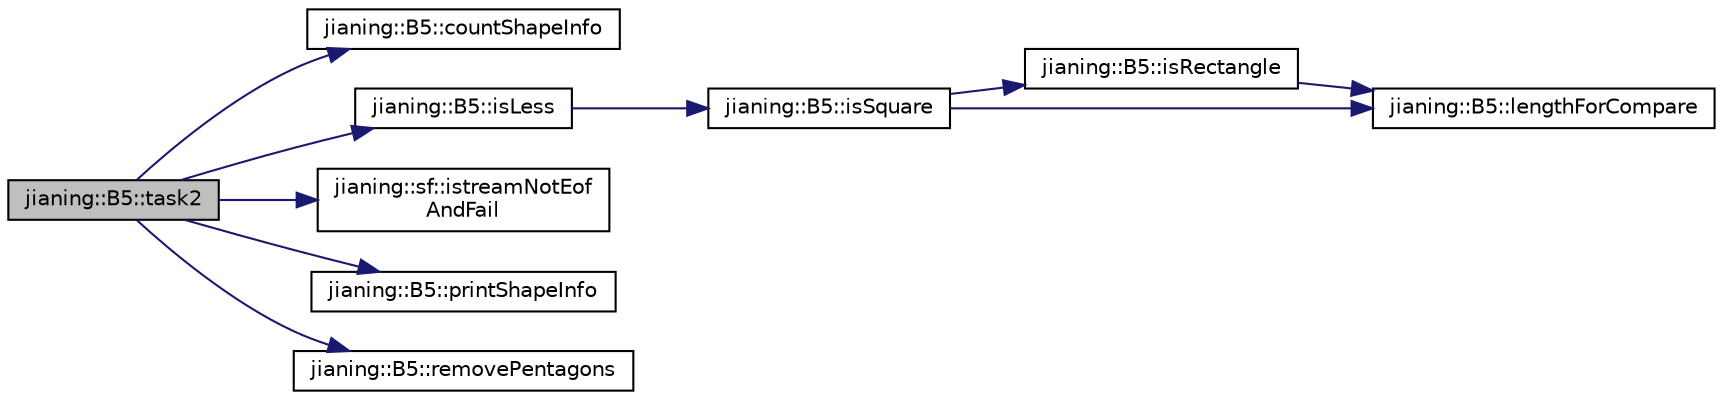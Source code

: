 digraph "jianing::B5::task2"
{
 // LATEX_PDF_SIZE
  edge [fontname="Helvetica",fontsize="10",labelfontname="Helvetica",labelfontsize="10"];
  node [fontname="Helvetica",fontsize="10",shape=record];
  rankdir="LR";
  Node1 [label="jianing::B5::task2",height=0.2,width=0.4,color="black", fillcolor="grey75", style="filled", fontcolor="black",tooltip=" "];
  Node1 -> Node2 [color="midnightblue",fontsize="10",style="solid",fontname="Helvetica"];
  Node2 [label="jianing::B5::countShapeInfo",height=0.2,width=0.4,color="black", fillcolor="white", style="filled",URL="$namespacejianing_1_1_b5.html#afe7e87ac0eede179916de0e72368e976",tooltip=" "];
  Node1 -> Node3 [color="midnightblue",fontsize="10",style="solid",fontname="Helvetica"];
  Node3 [label="jianing::B5::isLess",height=0.2,width=0.4,color="black", fillcolor="white", style="filled",URL="$namespacejianing_1_1_b5.html#ae0b3b7b2722a0dadd0dba20325421dd8",tooltip=" "];
  Node3 -> Node4 [color="midnightblue",fontsize="10",style="solid",fontname="Helvetica"];
  Node4 [label="jianing::B5::isSquare",height=0.2,width=0.4,color="black", fillcolor="white", style="filled",URL="$namespacejianing_1_1_b5.html#a8a51c11261140c115f1eef9affaf332e",tooltip=" "];
  Node4 -> Node5 [color="midnightblue",fontsize="10",style="solid",fontname="Helvetica"];
  Node5 [label="jianing::B5::isRectangle",height=0.2,width=0.4,color="black", fillcolor="white", style="filled",URL="$namespacejianing_1_1_b5.html#a2a97f2559e5b255402cd26492050d185",tooltip=" "];
  Node5 -> Node6 [color="midnightblue",fontsize="10",style="solid",fontname="Helvetica"];
  Node6 [label="jianing::B5::lengthForCompare",height=0.2,width=0.4,color="black", fillcolor="white", style="filled",URL="$namespacejianing_1_1_b5.html#a344cd6e1714cb23894ab39eb7b354dcc",tooltip=" "];
  Node4 -> Node6 [color="midnightblue",fontsize="10",style="solid",fontname="Helvetica"];
  Node1 -> Node7 [color="midnightblue",fontsize="10",style="solid",fontname="Helvetica"];
  Node7 [label="jianing::sf::istreamNotEof\lAndFail",height=0.2,width=0.4,color="black", fillcolor="white", style="filled",URL="$namespacejianing_1_1sf.html#a891c70c4519b3ef133e59c7d625173d4",tooltip=" "];
  Node1 -> Node8 [color="midnightblue",fontsize="10",style="solid",fontname="Helvetica"];
  Node8 [label="jianing::B5::printShapeInfo",height=0.2,width=0.4,color="black", fillcolor="white", style="filled",URL="$namespacejianing_1_1_b5.html#a892e5e0d456b5155a5fdd777651b3efb",tooltip=" "];
  Node1 -> Node9 [color="midnightblue",fontsize="10",style="solid",fontname="Helvetica"];
  Node9 [label="jianing::B5::removePentagons",height=0.2,width=0.4,color="black", fillcolor="white", style="filled",URL="$namespacejianing_1_1_b5.html#a3463f6e5635d21813f5eecd18a59d442",tooltip=" "];
}

